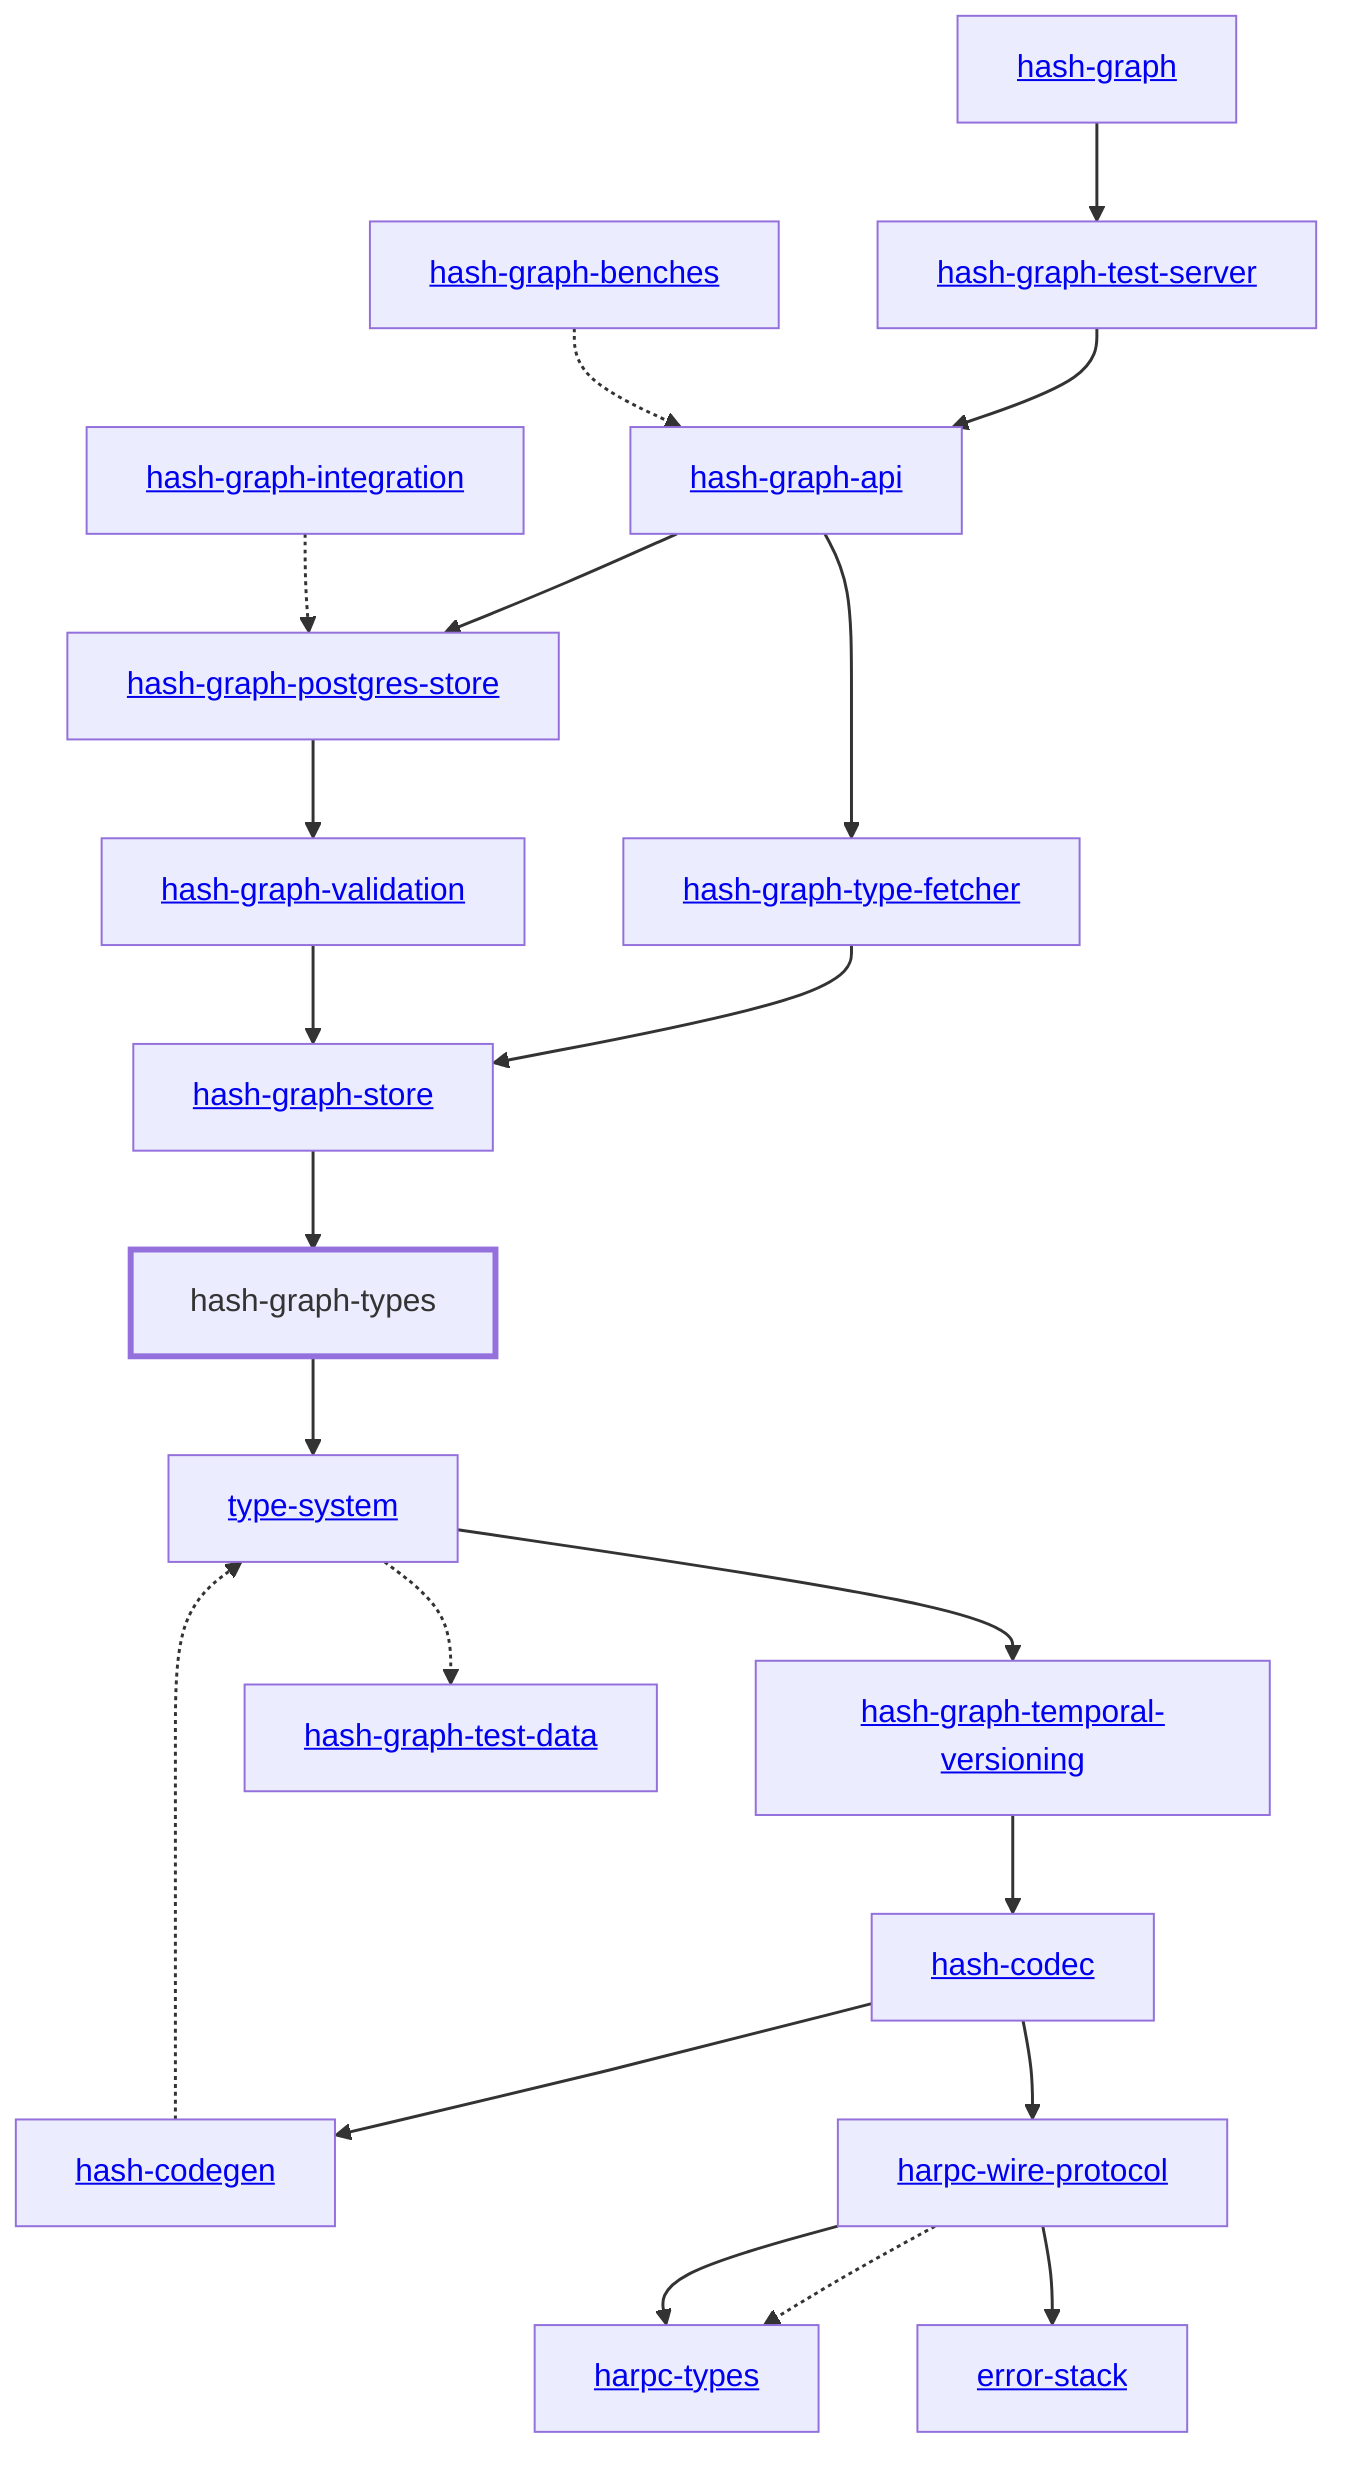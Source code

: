 graph TD
    linkStyle default stroke-width:1.5px
    classDef default stroke-width:1px
    classDef root stroke-width:3px
    classDef dev stroke-width:1px
    classDef build stroke-width:1px
    %% Legend
    %% --> : Normal dependency
    %% -.-> : Dev dependency
    %% ---> : Build dependency
    0[<a href="../hash_graph">hash-graph</a>]
    1[<a href="../type_system">type-system</a>]
    2[<a href="../hash_codec">hash-codec</a>]
    3[<a href="../hash_codegen">hash-codegen</a>]
    4[<a href="../hash_graph_api">hash-graph-api</a>]
    5[<a href="../hash_graph_postgres_store">hash-graph-postgres-store</a>]
    6[<a href="../hash_graph_store">hash-graph-store</a>]
    7[<a href="../hash_graph_temporal_versioning">hash-graph-temporal-versioning</a>]
    8[<a href="../hash_graph_test_server">hash-graph-test-server</a>]
    9[<a href="../hash_graph_type_fetcher">hash-graph-type-fetcher</a>]
    10[hash-graph-types]
    class 10 root
    11[<a href="../hash_graph_validation">hash-graph-validation</a>]
    12[<a href="../harpc_types">harpc-types</a>]
    13[<a href="../harpc_wire_protocol">harpc-wire-protocol</a>]
    14[<a href="../error_stack">error-stack</a>]
    15[<a href="../hash_graph_benches">hash-graph-benches</a>]
    16[<a href="../hash_graph_integration">hash-graph-integration</a>]
    17[<a href="../hash_graph_test_data">hash-graph-test-data</a>]
    0 --> 8
    1 --> 7
    1 -.-> 17
    2 --> 3
    2 --> 13
    3 -.-> 1
    4 --> 5
    4 --> 9
    5 --> 11
    6 --> 10
    7 --> 2
    8 --> 4
    9 --> 6
    10 --> 1
    11 --> 6
    13 -.-> 12
    13 --> 12
    13 --> 14
    15 -.-> 4
    16 -.-> 5